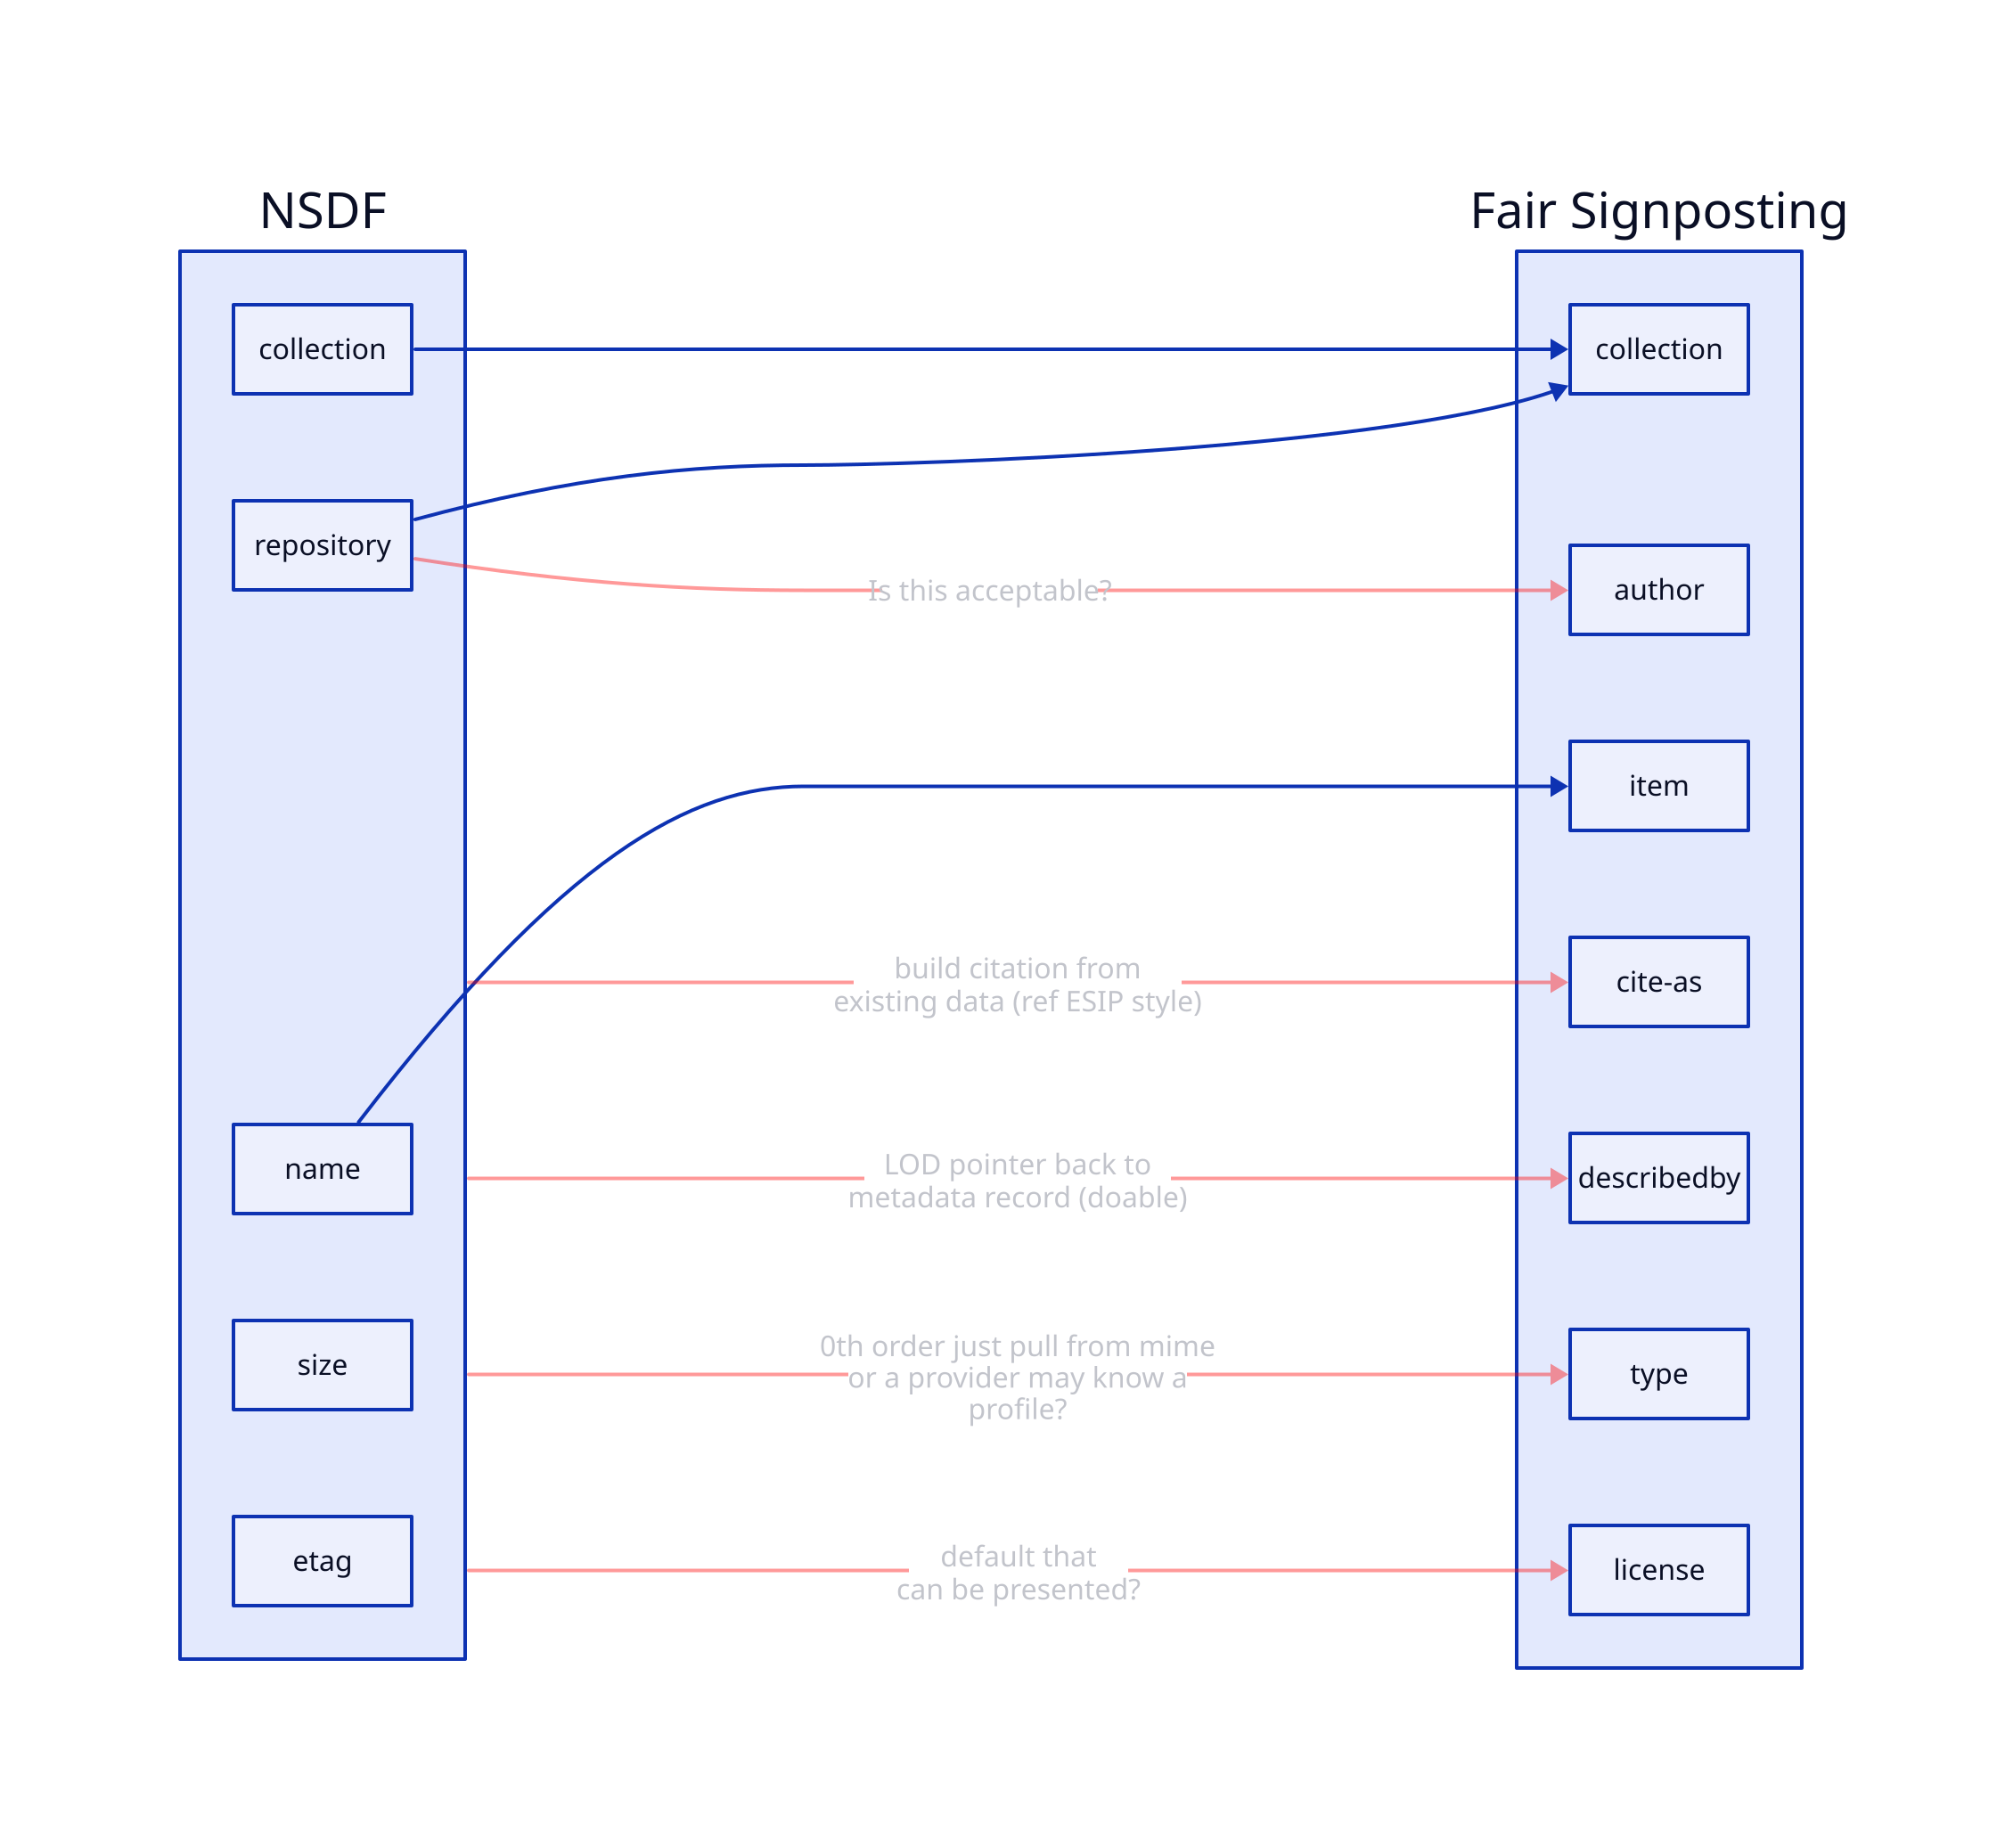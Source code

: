 direction: right

fsp: Fair Signposting

fsp.collection {
  width: 100
  height: 50
}

fsp.author {
  width: 100
  height: 50
}
fsp.item {
  width: 100
  height: 50
}
fsp.cite-as {
  width: 100
  height: 50
}
fsp.describedby {
  width: 100
  height: 50
}
fsp.type {
  width: 100
  height: 50
}
fsp.license {
  width: 100
  height: 50
}



nsdf: NSDF

nsdf.repository {
  width: 100
  height: 50
}
nsdf.collection {
  width: 100
  height: 50
}
nsdf.name {
  width: 100
  height: 50
}
nsdf.size {
  width: 100
  height: 50
}
nsdf.etag {
  width: 100
  height: 50
}

nsdf.repository -> fsp.collection
nsdf.collection -> fsp.collection
nsdf.name -> fsp.item

nsdf.repository -> fsp.author:  Is this acceptable? {
  style: {
    opacity: 0.4
    stroke: red
  }
}

nsdf -> fsp.cite-as: build citation from \n existing data (ref ESIP style) {
  style: {
    opacity: 0.4
    stroke: red
  }
}

nsdf -> fsp.describedby: LOD pointer back to \n metadata record (doable) {
  style: {
    opacity: 0.4
    stroke: red
  }
}

nsdf -> fsp.license: default that \n can be presented? {
  style: {
    opacity: 0.4
    stroke: red
  }
}

nsdf -> fsp.type:  0th order just pull from mime \n or a provider may know a \n profile? {
  style: {
    opacity: 0.4
    stroke: red
  }
}
